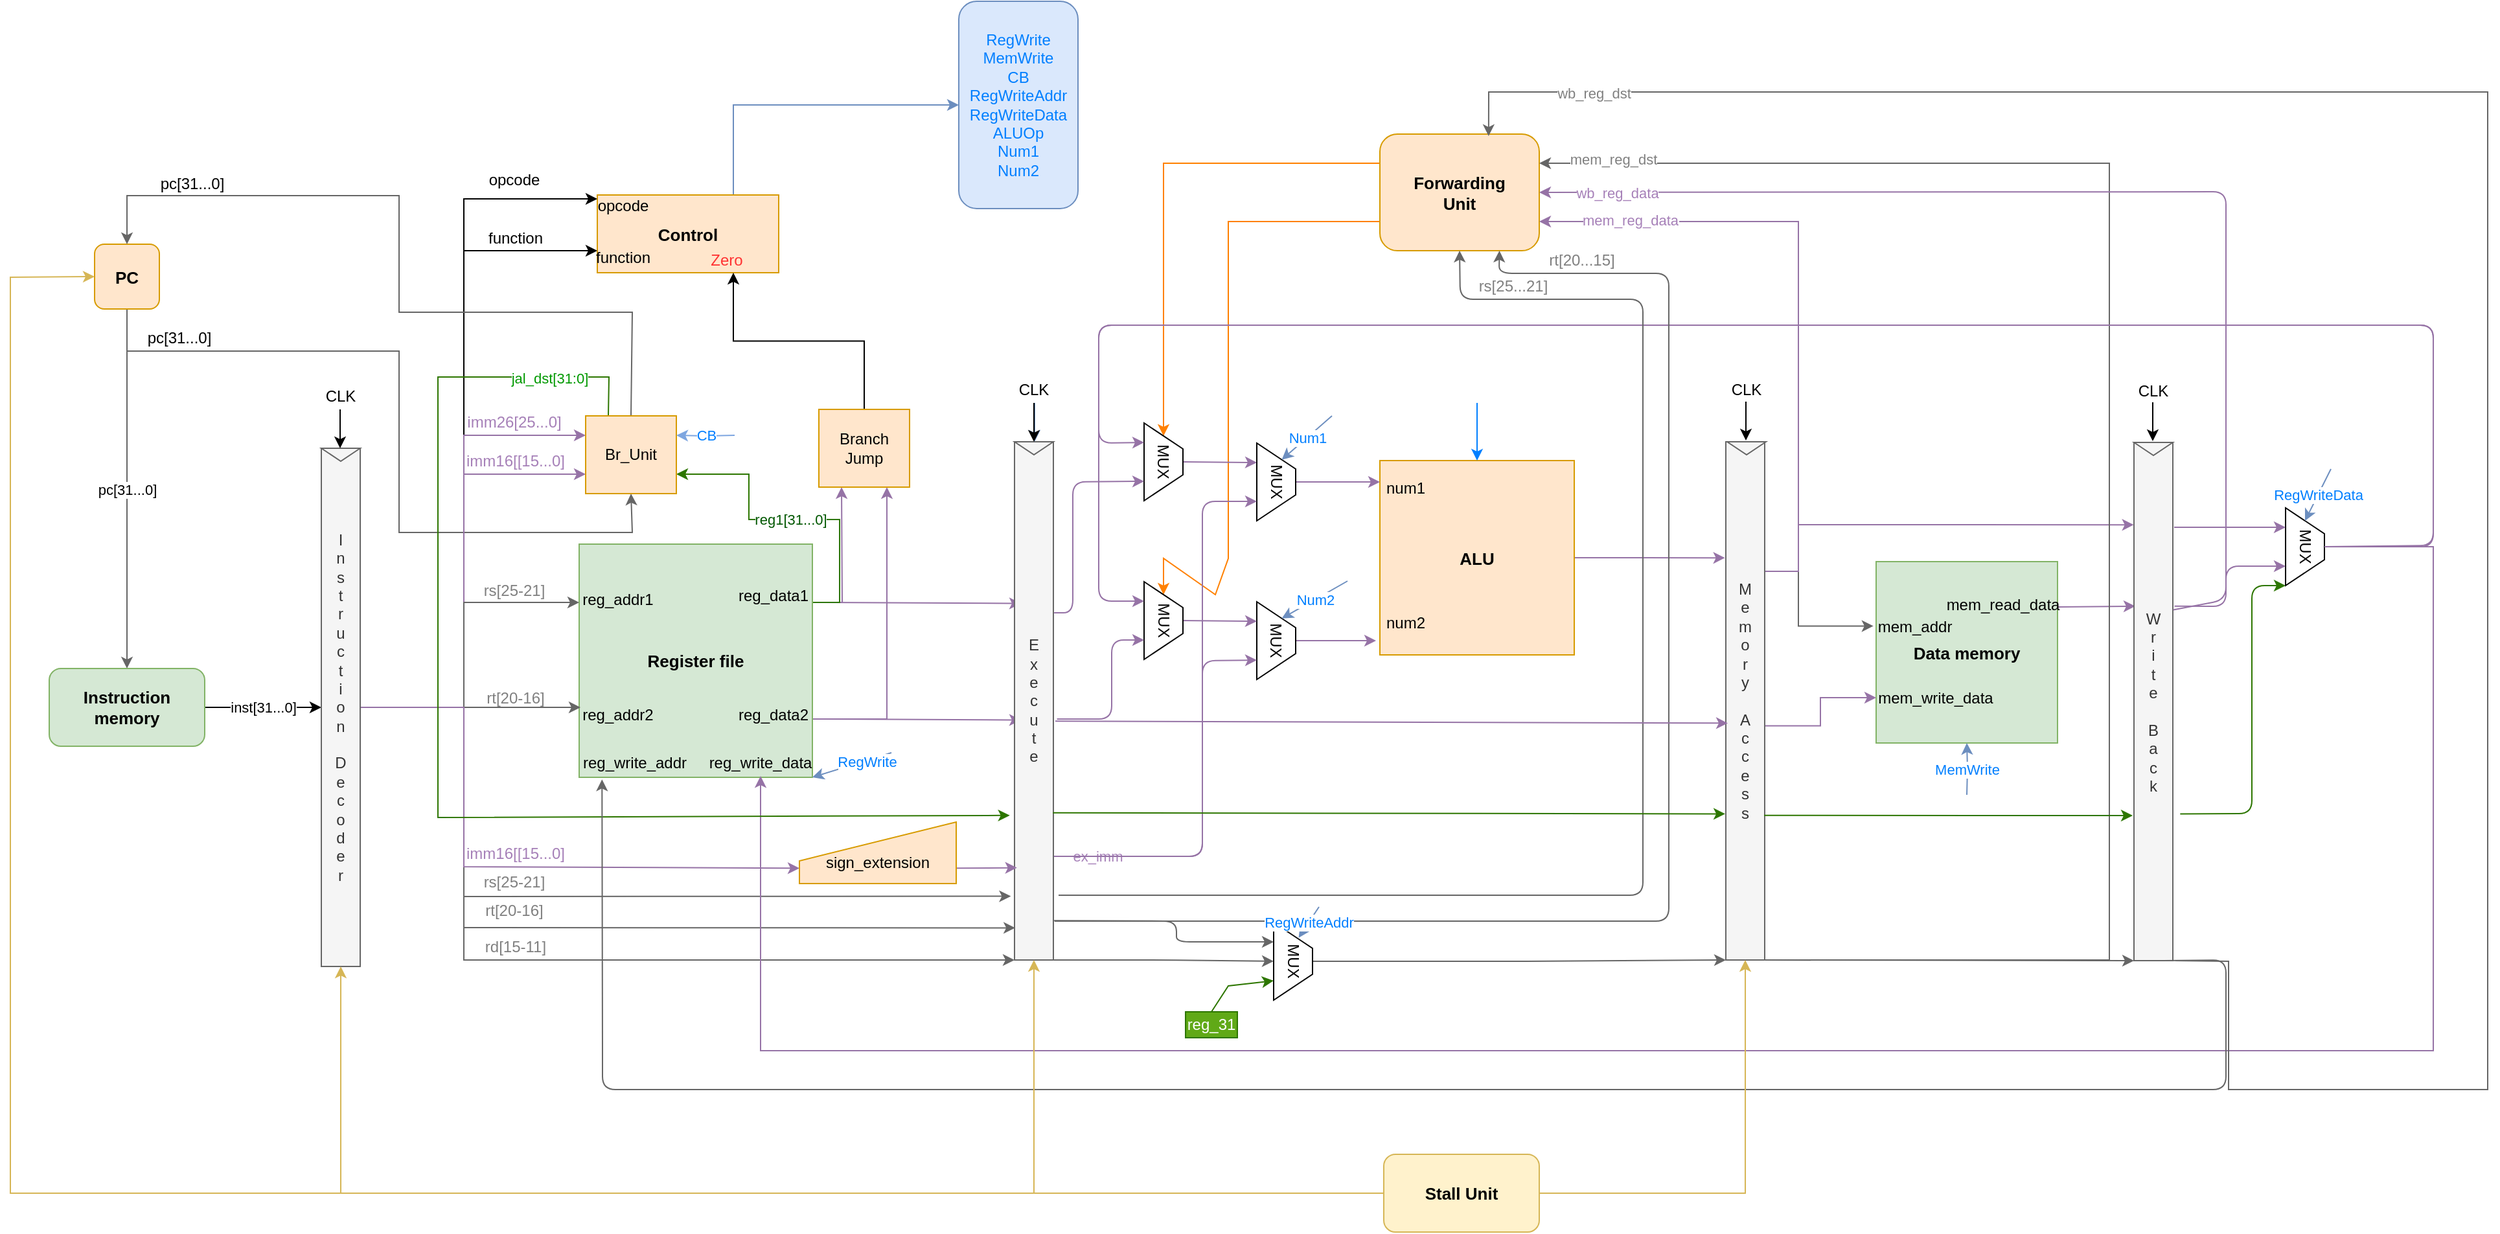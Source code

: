 <mxfile version="13.7.1" type="github">
  <diagram id="VlWhj4o1egnzfauIGW_b" name="Page-1">
    <mxGraphModel dx="3252" dy="2152" grid="1" gridSize="10" guides="1" tooltips="1" connect="1" arrows="1" fold="1" page="1" pageScale="1" pageWidth="827" pageHeight="1169" math="0" shadow="0">
      <root>
        <mxCell id="0" />
        <mxCell id="1" parent="0" />
        <mxCell id="PT7qIWkluFGOAPOJjwUe-12" value="pc[31...0]" style="edgeStyle=orthogonalEdgeStyle;rounded=0;orthogonalLoop=1;jettySize=auto;html=1;entryX=0.5;entryY=0;entryDx=0;entryDy=0;fillColor=#f5f5f5;strokeColor=#666666;" parent="1" source="PT7qIWkluFGOAPOJjwUe-1" target="PT7qIWkluFGOAPOJjwUe-3" edge="1">
          <mxGeometry relative="1" as="geometry" />
        </mxCell>
        <mxCell id="oCvcuVsPTy9-PeTr9Gm9-26" style="edgeStyle=none;rounded=0;orthogonalLoop=1;jettySize=auto;html=1;exitX=0.5;exitY=1;exitDx=0;exitDy=0;entryX=0.5;entryY=1;entryDx=0;entryDy=0;strokeColor=#666666;fontColor=#007FFF;fillColor=#f5f5f5;" edge="1" parent="1" source="PT7qIWkluFGOAPOJjwUe-1" target="PT7qIWkluFGOAPOJjwUe-116">
          <mxGeometry relative="1" as="geometry">
            <Array as="points">
              <mxPoint x="10" y="110" />
              <mxPoint x="220" y="110" />
              <mxPoint x="220" y="250" />
              <mxPoint x="400" y="250" />
            </Array>
          </mxGeometry>
        </mxCell>
        <mxCell id="PT7qIWkluFGOAPOJjwUe-1" value="&lt;b&gt;&lt;font style=&quot;font-size: 13px&quot;&gt;PC&lt;/font&gt;&lt;/b&gt;" style="rounded=1;whiteSpace=wrap;html=1;fillColor=#ffe6cc;strokeColor=#d79b00;" parent="1" vertex="1">
          <mxGeometry x="-15" y="27.5" width="50" height="50" as="geometry" />
        </mxCell>
        <mxCell id="PT7qIWkluFGOAPOJjwUe-239" value="inst[31...0]" style="edgeStyle=none;rounded=0;orthogonalLoop=1;jettySize=auto;html=1;exitX=1;exitY=0.5;exitDx=0;exitDy=0;entryX=0;entryY=0.5;entryDx=0;entryDy=0;fontColor=#000000;" parent="1" source="PT7qIWkluFGOAPOJjwUe-3" target="PT7qIWkluFGOAPOJjwUe-27" edge="1">
          <mxGeometry relative="1" as="geometry" />
        </mxCell>
        <mxCell id="PT7qIWkluFGOAPOJjwUe-3" value="&lt;b style=&quot;font-size: 13px&quot;&gt;Instruction&lt;br&gt;memory&lt;/b&gt;" style="rounded=1;whiteSpace=wrap;html=1;fillColor=#d5e8d4;strokeColor=#82b366;" parent="1" vertex="1">
          <mxGeometry x="-50" y="355" width="120" height="60" as="geometry" />
        </mxCell>
        <mxCell id="PT7qIWkluFGOAPOJjwUe-119" style="edgeStyle=orthogonalEdgeStyle;rounded=0;orthogonalLoop=1;jettySize=auto;html=1;exitX=1;exitY=0.75;exitDx=0;exitDy=0;entryX=0.75;entryY=1;entryDx=0;entryDy=0;fontColor=#007FFF;fillColor=#e1d5e7;strokeColor=#9673a6;" parent="1" source="PT7qIWkluFGOAPOJjwUe-4" target="PT7qIWkluFGOAPOJjwUe-117" edge="1">
          <mxGeometry relative="1" as="geometry" />
        </mxCell>
        <mxCell id="PT7qIWkluFGOAPOJjwUe-215" style="edgeStyle=none;rounded=0;orthogonalLoop=1;jettySize=auto;html=1;exitX=1;exitY=0.75;exitDx=0;exitDy=0;entryX=0.167;entryY=0.537;entryDx=0;entryDy=0;entryPerimeter=0;strokeColor=#9673a6;fontColor=#000000;fillColor=#e1d5e7;" parent="1" source="PT7qIWkluFGOAPOJjwUe-4" target="PT7qIWkluFGOAPOJjwUe-28" edge="1">
          <mxGeometry relative="1" as="geometry" />
        </mxCell>
        <mxCell id="PT7qIWkluFGOAPOJjwUe-216" style="edgeStyle=none;rounded=0;orthogonalLoop=1;jettySize=auto;html=1;exitX=1;exitY=0.25;exitDx=0;exitDy=0;entryX=0.167;entryY=0.312;entryDx=0;entryDy=0;entryPerimeter=0;strokeColor=#9673a6;fontColor=#000000;fillColor=#e1d5e7;" parent="1" source="PT7qIWkluFGOAPOJjwUe-4" target="PT7qIWkluFGOAPOJjwUe-28" edge="1">
          <mxGeometry relative="1" as="geometry" />
        </mxCell>
        <mxCell id="PT7qIWkluFGOAPOJjwUe-218" style="edgeStyle=none;rounded=0;orthogonalLoop=1;jettySize=auto;html=1;exitX=1;exitY=0.25;exitDx=0;exitDy=0;entryX=0.25;entryY=1;entryDx=0;entryDy=0;strokeColor=#9673a6;fontColor=#000000;fillColor=#e1d5e7;" parent="1" source="PT7qIWkluFGOAPOJjwUe-4" target="PT7qIWkluFGOAPOJjwUe-117" edge="1">
          <mxGeometry relative="1" as="geometry">
            <Array as="points">
              <mxPoint x="562" y="304" />
            </Array>
          </mxGeometry>
        </mxCell>
        <mxCell id="PT7qIWkluFGOAPOJjwUe-219" value="reg1[31...0]" style="edgeStyle=none;rounded=0;orthogonalLoop=1;jettySize=auto;html=1;exitX=1;exitY=0.25;exitDx=0;exitDy=0;entryX=1;entryY=0.75;entryDx=0;entryDy=0;fillColor=#60a917;strokeColor=#2D7600;fontColor=#005700;" parent="1" source="PT7qIWkluFGOAPOJjwUe-4" target="PT7qIWkluFGOAPOJjwUe-116" edge="1">
          <mxGeometry relative="1" as="geometry">
            <Array as="points">
              <mxPoint x="560" y="304" />
              <mxPoint x="560" y="240" />
              <mxPoint x="490" y="240" />
              <mxPoint x="490" y="205" />
            </Array>
          </mxGeometry>
        </mxCell>
        <mxCell id="PT7qIWkluFGOAPOJjwUe-4" value="&lt;b&gt;&lt;font style=&quot;font-size: 13px&quot;&gt;Register file&lt;/font&gt;&lt;/b&gt;" style="whiteSpace=wrap;html=1;aspect=fixed;fillColor=#d5e8d4;strokeColor=#82b366;" parent="1" vertex="1">
          <mxGeometry x="359" y="259" width="180" height="180" as="geometry" />
        </mxCell>
        <mxCell id="PT7qIWkluFGOAPOJjwUe-5" value="reg_addr1" style="text;html=1;strokeColor=none;fillColor=none;align=center;verticalAlign=middle;whiteSpace=wrap;rounded=0;" parent="1" vertex="1">
          <mxGeometry x="369" y="292" width="40" height="20" as="geometry" />
        </mxCell>
        <mxCell id="PT7qIWkluFGOAPOJjwUe-6" value="reg_addr2" style="text;html=1;strokeColor=none;fillColor=none;align=center;verticalAlign=middle;whiteSpace=wrap;rounded=0;" parent="1" vertex="1">
          <mxGeometry x="369" y="381" width="40" height="20" as="geometry" />
        </mxCell>
        <mxCell id="PT7qIWkluFGOAPOJjwUe-7" value="reg_data1" style="text;html=1;strokeColor=none;fillColor=none;align=center;verticalAlign=middle;whiteSpace=wrap;rounded=0;" parent="1" vertex="1">
          <mxGeometry x="489" y="289" width="40" height="20" as="geometry" />
        </mxCell>
        <mxCell id="PT7qIWkluFGOAPOJjwUe-8" value="reg_data2" style="text;html=1;strokeColor=none;fillColor=none;align=center;verticalAlign=middle;whiteSpace=wrap;rounded=0;" parent="1" vertex="1">
          <mxGeometry x="489" y="381" width="40" height="20" as="geometry" />
        </mxCell>
        <mxCell id="PT7qIWkluFGOAPOJjwUe-9" value="reg_write_addr" style="text;html=1;strokeColor=none;fillColor=none;align=center;verticalAlign=middle;whiteSpace=wrap;rounded=0;" parent="1" vertex="1">
          <mxGeometry x="382" y="418" width="40" height="20" as="geometry" />
        </mxCell>
        <mxCell id="PT7qIWkluFGOAPOJjwUe-11" value="reg_write_data" style="text;html=1;strokeColor=none;fillColor=none;align=center;verticalAlign=middle;whiteSpace=wrap;rounded=0;" parent="1" vertex="1">
          <mxGeometry x="479" y="418" width="40" height="20" as="geometry" />
        </mxCell>
        <mxCell id="PT7qIWkluFGOAPOJjwUe-246" style="edgeStyle=none;rounded=0;orthogonalLoop=1;jettySize=auto;html=1;exitX=0.75;exitY=0;exitDx=0;exitDy=0;entryX=0;entryY=0.5;entryDx=0;entryDy=0;strokeColor=#6c8ebf;fontColor=#005700;fillColor=#dae8fc;" parent="1" source="PT7qIWkluFGOAPOJjwUe-13" target="PT7qIWkluFGOAPOJjwUe-25" edge="1">
          <mxGeometry relative="1" as="geometry">
            <Array as="points">
              <mxPoint x="478" y="-80" />
            </Array>
          </mxGeometry>
        </mxCell>
        <mxCell id="PT7qIWkluFGOAPOJjwUe-13" value="&lt;b&gt;&lt;font style=&quot;font-size: 13px&quot;&gt;Control&lt;/font&gt;&lt;/b&gt;" style="rounded=0;whiteSpace=wrap;html=1;fillColor=#ffe6cc;strokeColor=#d79b00;" parent="1" vertex="1">
          <mxGeometry x="373" y="-10.5" width="140" height="60" as="geometry" />
        </mxCell>
        <mxCell id="PT7qIWkluFGOAPOJjwUe-14" value="opcode" style="text;html=1;strokeColor=none;fillColor=none;align=center;verticalAlign=middle;whiteSpace=wrap;rounded=0;" parent="1" vertex="1">
          <mxGeometry x="373" y="-12.5" width="40" height="20" as="geometry" />
        </mxCell>
        <mxCell id="PT7qIWkluFGOAPOJjwUe-15" value="function" style="text;html=1;strokeColor=none;fillColor=none;align=center;verticalAlign=middle;whiteSpace=wrap;rounded=0;" parent="1" vertex="1">
          <mxGeometry x="373" y="27.5" width="40" height="20" as="geometry" />
        </mxCell>
        <mxCell id="oCvcuVsPTy9-PeTr9Gm9-4" style="edgeStyle=none;rounded=0;orthogonalLoop=1;jettySize=auto;html=1;exitX=0;exitY=0.25;exitDx=0;exitDy=0;entryX=0;entryY=0.5;entryDx=0;entryDy=0;fontColor=#007FFF;strokeColor=#FF8000;" edge="1" parent="1" source="PT7qIWkluFGOAPOJjwUe-18" target="PT7qIWkluFGOAPOJjwUe-31">
          <mxGeometry relative="1" as="geometry">
            <Array as="points">
              <mxPoint x="810" y="-35" />
            </Array>
          </mxGeometry>
        </mxCell>
        <mxCell id="oCvcuVsPTy9-PeTr9Gm9-5" style="edgeStyle=none;rounded=0;orthogonalLoop=1;jettySize=auto;html=1;exitX=0;exitY=0.75;exitDx=0;exitDy=0;entryX=0;entryY=0.5;entryDx=0;entryDy=0;strokeColor=#FF8000;fontColor=#007FFF;" edge="1" parent="1" source="PT7qIWkluFGOAPOJjwUe-18" target="PT7qIWkluFGOAPOJjwUe-65">
          <mxGeometry relative="1" as="geometry">
            <Array as="points">
              <mxPoint x="860" y="10" />
              <mxPoint x="860" y="170" />
              <mxPoint x="860" y="270" />
              <mxPoint x="850" y="298" />
              <mxPoint x="810" y="270" />
            </Array>
          </mxGeometry>
        </mxCell>
        <mxCell id="PT7qIWkluFGOAPOJjwUe-18" value="&lt;font style=&quot;font-size: 13px&quot;&gt;&lt;b&gt;Forwarding&lt;br&gt;Unit&lt;/b&gt;&lt;/font&gt;" style="rounded=1;whiteSpace=wrap;html=1;fillColor=#ffe6cc;strokeColor=#d79b00;" parent="1" vertex="1">
          <mxGeometry x="977" y="-57.5" width="123" height="90" as="geometry" />
        </mxCell>
        <mxCell id="PT7qIWkluFGOAPOJjwUe-222" style="edgeStyle=none;rounded=0;orthogonalLoop=1;jettySize=auto;html=1;exitX=1;exitY=0.5;exitDx=0;exitDy=0;entryX=-0.022;entryY=0.224;entryDx=0;entryDy=0;entryPerimeter=0;strokeColor=#9673a6;fontColor=#000000;fillColor=#e1d5e7;" parent="1" source="PT7qIWkluFGOAPOJjwUe-19" target="PT7qIWkluFGOAPOJjwUe-29" edge="1">
          <mxGeometry relative="1" as="geometry" />
        </mxCell>
        <mxCell id="PT7qIWkluFGOAPOJjwUe-19" value="&lt;b&gt;&lt;font style=&quot;font-size: 13px&quot;&gt;ALU&lt;/font&gt;&lt;/b&gt;" style="whiteSpace=wrap;html=1;aspect=fixed;fillColor=#ffe6cc;strokeColor=#d79b00;" parent="1" vertex="1">
          <mxGeometry x="977" y="194.5" width="150" height="150" as="geometry" />
        </mxCell>
        <mxCell id="PT7qIWkluFGOAPOJjwUe-266" style="edgeStyle=none;rounded=0;orthogonalLoop=1;jettySize=auto;html=1;exitX=1;exitY=0.25;exitDx=0;exitDy=0;entryX=0.033;entryY=0.316;entryDx=0;entryDy=0;entryPerimeter=0;strokeColor=#9673a6;fontColor=#005700;fillColor=#e1d5e7;" parent="1" source="PT7qIWkluFGOAPOJjwUe-20" target="PT7qIWkluFGOAPOJjwUe-70" edge="1">
          <mxGeometry relative="1" as="geometry" />
        </mxCell>
        <mxCell id="PT7qIWkluFGOAPOJjwUe-20" value="&lt;b&gt;&lt;font style=&quot;font-size: 13px&quot;&gt;Data memory&lt;/font&gt;&lt;/b&gt;" style="whiteSpace=wrap;html=1;aspect=fixed;fillColor=#d5e8d4;strokeColor=#82b366;" parent="1" vertex="1">
          <mxGeometry x="1360" y="272.5" width="140" height="140" as="geometry" />
        </mxCell>
        <mxCell id="PT7qIWkluFGOAPOJjwUe-21" value="mem_addr" style="text;html=1;strokeColor=none;fillColor=none;align=center;verticalAlign=middle;whiteSpace=wrap;rounded=0;" parent="1" vertex="1">
          <mxGeometry x="1370" y="312.5" width="40" height="20" as="geometry" />
        </mxCell>
        <mxCell id="PT7qIWkluFGOAPOJjwUe-22" value="mem_write_data" style="text;html=1;strokeColor=none;fillColor=none;align=center;verticalAlign=middle;whiteSpace=wrap;rounded=0;" parent="1" vertex="1">
          <mxGeometry x="1386" y="367.5" width="40" height="20" as="geometry" />
        </mxCell>
        <mxCell id="PT7qIWkluFGOAPOJjwUe-23" value="mem_read_data" style="text;html=1;strokeColor=none;fillColor=none;align=center;verticalAlign=middle;whiteSpace=wrap;rounded=0;" parent="1" vertex="1">
          <mxGeometry x="1438" y="295.5" width="40" height="20" as="geometry" />
        </mxCell>
        <mxCell id="PT7qIWkluFGOAPOJjwUe-25" value="&lt;font color=&quot;#007fff&quot;&gt;RegWrite&lt;br&gt;MemWrite&lt;br&gt;CB&lt;br&gt;RegWriteAddr&lt;br&gt;RegWriteData&lt;br&gt;ALUOp&lt;br&gt;Num1&lt;br&gt;Num2&lt;br&gt;&lt;/font&gt;" style="rounded=1;whiteSpace=wrap;html=1;fillColor=#dae8fc;strokeColor=#6c8ebf;" parent="1" vertex="1">
          <mxGeometry x="652" y="-160" width="92" height="160" as="geometry" />
        </mxCell>
        <mxCell id="PT7qIWkluFGOAPOJjwUe-114" style="edgeStyle=orthogonalEdgeStyle;rounded=0;orthogonalLoop=1;jettySize=auto;html=1;exitX=1;exitY=0.5;exitDx=0;exitDy=0;entryX=0;entryY=0.25;entryDx=0;entryDy=0;fontColor=#007FFF;" parent="1" source="PT7qIWkluFGOAPOJjwUe-27" target="PT7qIWkluFGOAPOJjwUe-14" edge="1">
          <mxGeometry relative="1" as="geometry">
            <Array as="points">
              <mxPoint x="270" y="385" />
              <mxPoint x="270" y="-7" />
            </Array>
          </mxGeometry>
        </mxCell>
        <mxCell id="PT7qIWkluFGOAPOJjwUe-115" style="edgeStyle=orthogonalEdgeStyle;rounded=0;orthogonalLoop=1;jettySize=auto;html=1;exitX=1;exitY=0.5;exitDx=0;exitDy=0;entryX=0;entryY=0.25;entryDx=0;entryDy=0;fontColor=#007FFF;" parent="1" source="PT7qIWkluFGOAPOJjwUe-27" target="PT7qIWkluFGOAPOJjwUe-15" edge="1">
          <mxGeometry relative="1" as="geometry">
            <Array as="points">
              <mxPoint x="270" y="385" />
              <mxPoint x="270" y="33" />
            </Array>
          </mxGeometry>
        </mxCell>
        <mxCell id="PT7qIWkluFGOAPOJjwUe-123" style="edgeStyle=orthogonalEdgeStyle;rounded=0;orthogonalLoop=1;jettySize=auto;html=1;exitX=1;exitY=0.5;exitDx=0;exitDy=0;entryX=0;entryY=0.25;entryDx=0;entryDy=0;fontColor=#007FFF;fillColor=#e1d5e7;strokeColor=#9673a6;" parent="1" source="PT7qIWkluFGOAPOJjwUe-27" target="PT7qIWkluFGOAPOJjwUe-116" edge="1">
          <mxGeometry relative="1" as="geometry">
            <Array as="points">
              <mxPoint x="270" y="385" />
              <mxPoint x="270" y="175" />
            </Array>
          </mxGeometry>
        </mxCell>
        <mxCell id="PT7qIWkluFGOAPOJjwUe-124" style="edgeStyle=orthogonalEdgeStyle;rounded=0;orthogonalLoop=1;jettySize=auto;html=1;exitX=1;exitY=0.5;exitDx=0;exitDy=0;entryX=0;entryY=0.75;entryDx=0;entryDy=0;fontColor=#007FFF;fillColor=#e1d5e7;strokeColor=#9673a6;" parent="1" source="PT7qIWkluFGOAPOJjwUe-27" target="PT7qIWkluFGOAPOJjwUe-116" edge="1">
          <mxGeometry relative="1" as="geometry">
            <Array as="points">
              <mxPoint x="270" y="385" />
              <mxPoint x="270" y="205" />
            </Array>
          </mxGeometry>
        </mxCell>
        <mxCell id="PT7qIWkluFGOAPOJjwUe-186" style="edgeStyle=orthogonalEdgeStyle;rounded=0;orthogonalLoop=1;jettySize=auto;html=1;exitX=1;exitY=0.5;exitDx=0;exitDy=0;entryX=0;entryY=1;entryDx=0;entryDy=0;strokeColor=#666666;fontColor=#005700;fillColor=#f5f5f5;" parent="1" source="PT7qIWkluFGOAPOJjwUe-27" target="PT7qIWkluFGOAPOJjwUe-28" edge="1">
          <mxGeometry relative="1" as="geometry">
            <Array as="points">
              <mxPoint x="270" y="385" />
              <mxPoint x="270" y="580" />
            </Array>
          </mxGeometry>
        </mxCell>
        <mxCell id="PT7qIWkluFGOAPOJjwUe-208" style="edgeStyle=none;rounded=0;orthogonalLoop=1;jettySize=auto;html=1;exitX=1;exitY=0.5;exitDx=0;exitDy=0;entryX=-0.093;entryY=0.877;entryDx=0;entryDy=0;strokeColor=#666666;fontColor=#000000;fillColor=#f5f5f5;entryPerimeter=0;" parent="1" source="PT7qIWkluFGOAPOJjwUe-27" target="PT7qIWkluFGOAPOJjwUe-28" edge="1">
          <mxGeometry relative="1" as="geometry">
            <Array as="points">
              <mxPoint x="270" y="385" />
              <mxPoint x="270" y="531" />
            </Array>
          </mxGeometry>
        </mxCell>
        <mxCell id="PT7qIWkluFGOAPOJjwUe-224" style="edgeStyle=none;rounded=0;orthogonalLoop=1;jettySize=auto;html=1;exitX=1;exitY=0.5;exitDx=0;exitDy=0;entryX=0.019;entryY=0.938;entryDx=0;entryDy=0;entryPerimeter=0;strokeColor=#666666;fontColor=#000000;fillColor=#f5f5f5;" parent="1" source="PT7qIWkluFGOAPOJjwUe-27" target="PT7qIWkluFGOAPOJjwUe-28" edge="1">
          <mxGeometry relative="1" as="geometry">
            <Array as="points">
              <mxPoint x="270" y="385" />
              <mxPoint x="270" y="555" />
            </Array>
          </mxGeometry>
        </mxCell>
        <mxCell id="PT7qIWkluFGOAPOJjwUe-247" style="edgeStyle=none;rounded=0;orthogonalLoop=1;jettySize=auto;html=1;exitX=1;exitY=0.5;exitDx=0;exitDy=0;entryX=0;entryY=0.25;entryDx=0;entryDy=0;strokeColor=#666666;fontColor=#005700;fillColor=#f5f5f5;" parent="1" source="PT7qIWkluFGOAPOJjwUe-27" target="PT7qIWkluFGOAPOJjwUe-4" edge="1">
          <mxGeometry relative="1" as="geometry">
            <Array as="points">
              <mxPoint x="270" y="385" />
              <mxPoint x="270" y="304" />
            </Array>
          </mxGeometry>
        </mxCell>
        <mxCell id="PT7qIWkluFGOAPOJjwUe-248" style="edgeStyle=none;rounded=0;orthogonalLoop=1;jettySize=auto;html=1;exitX=1;exitY=0.5;exitDx=0;exitDy=0;strokeColor=#666666;fontColor=#005700;fillColor=#f5f5f5;" parent="1" source="PT7qIWkluFGOAPOJjwUe-27" edge="1">
          <mxGeometry relative="1" as="geometry">
            <mxPoint x="360" y="385" as="targetPoint" />
            <Array as="points">
              <mxPoint x="280" y="385" />
            </Array>
          </mxGeometry>
        </mxCell>
        <mxCell id="oCvcuVsPTy9-PeTr9Gm9-14" style="edgeStyle=none;rounded=0;orthogonalLoop=1;jettySize=auto;html=1;exitX=1;exitY=0.5;exitDx=0;exitDy=0;entryX=0;entryY=0.75;entryDx=0;entryDy=0;strokeColor=#9673a6;fontColor=#007FFF;fillColor=#e1d5e7;" edge="1" parent="1" source="PT7qIWkluFGOAPOJjwUe-27" target="PT7qIWkluFGOAPOJjwUe-30">
          <mxGeometry relative="1" as="geometry">
            <Array as="points">
              <mxPoint x="270" y="385" />
              <mxPoint x="270" y="508" />
            </Array>
          </mxGeometry>
        </mxCell>
        <mxCell id="PT7qIWkluFGOAPOJjwUe-27" value="I&lt;br&gt;n&lt;br&gt;s&lt;br&gt;t&lt;br&gt;r&lt;br&gt;u&lt;br&gt;c&lt;br&gt;t&lt;br&gt;i&lt;br&gt;o&lt;br&gt;n&lt;br&gt;&lt;br&gt;D&lt;br&gt;e&lt;br&gt;c&lt;br&gt;o&lt;br&gt;d&lt;br&gt;e&lt;br&gt;r" style="rounded=0;whiteSpace=wrap;html=1;fillColor=#f5f5f5;strokeColor=#666666;fontColor=#333333;" parent="1" vertex="1">
          <mxGeometry x="160" y="185" width="30" height="400" as="geometry" />
        </mxCell>
        <mxCell id="PT7qIWkluFGOAPOJjwUe-28" value="E&lt;br&gt;x&lt;br&gt;e&lt;br&gt;c&lt;br&gt;u&lt;br&gt;t&lt;br&gt;e" style="rounded=0;whiteSpace=wrap;html=1;fillColor=#f5f5f5;strokeColor=#666666;fontColor=#333333;" parent="1" vertex="1">
          <mxGeometry x="695" y="180" width="30" height="400" as="geometry" />
        </mxCell>
        <mxCell id="PT7qIWkluFGOAPOJjwUe-99" style="edgeStyle=orthogonalEdgeStyle;rounded=0;orthogonalLoop=1;jettySize=auto;html=1;exitX=1;exitY=0.25;exitDx=0;exitDy=0;entryX=-0.015;entryY=0.355;entryDx=0;entryDy=0;entryPerimeter=0;fontColor=#007FFF;fillColor=#f5f5f5;strokeColor=#666666;" parent="1" source="PT7qIWkluFGOAPOJjwUe-29" target="PT7qIWkluFGOAPOJjwUe-20" edge="1">
          <mxGeometry relative="1" as="geometry">
            <Array as="points">
              <mxPoint x="1300" y="280" />
              <mxPoint x="1300" y="322" />
            </Array>
          </mxGeometry>
        </mxCell>
        <mxCell id="PT7qIWkluFGOAPOJjwUe-100" style="edgeStyle=orthogonalEdgeStyle;rounded=0;orthogonalLoop=1;jettySize=auto;html=1;exitX=1.003;exitY=0.548;exitDx=0;exitDy=0;entryX=0;entryY=0.75;entryDx=0;entryDy=0;fontColor=#007FFF;fillColor=#e1d5e7;strokeColor=#9673a6;exitPerimeter=0;" parent="1" source="PT7qIWkluFGOAPOJjwUe-29" target="PT7qIWkluFGOAPOJjwUe-20" edge="1">
          <mxGeometry relative="1" as="geometry" />
        </mxCell>
        <mxCell id="PT7qIWkluFGOAPOJjwUe-255" style="edgeStyle=none;rounded=0;orthogonalLoop=1;jettySize=auto;html=1;exitX=1;exitY=0.25;exitDx=0;exitDy=0;entryX=1;entryY=0.75;entryDx=0;entryDy=0;strokeColor=#9673a6;fontColor=#005700;fillColor=#e1d5e7;" parent="1" source="PT7qIWkluFGOAPOJjwUe-29" target="PT7qIWkluFGOAPOJjwUe-18" edge="1">
          <mxGeometry relative="1" as="geometry">
            <Array as="points">
              <mxPoint x="1300" y="280" />
              <mxPoint x="1300" y="10" />
            </Array>
          </mxGeometry>
        </mxCell>
        <mxCell id="PT7qIWkluFGOAPOJjwUe-271" value="&lt;font color=&quot;#a680b8&quot;&gt;mem_reg_data&lt;/font&gt;" style="edgeLabel;html=1;align=center;verticalAlign=middle;resizable=0;points=[];fontColor=#005700;" parent="PT7qIWkluFGOAPOJjwUe-255" vertex="1" connectable="0">
          <mxGeometry x="0.72" y="-1" relative="1" as="geometry">
            <mxPoint as="offset" />
          </mxGeometry>
        </mxCell>
        <mxCell id="PT7qIWkluFGOAPOJjwUe-268" style="edgeStyle=none;rounded=0;orthogonalLoop=1;jettySize=auto;html=1;exitX=1;exitY=0.25;exitDx=0;exitDy=0;entryX=-0.005;entryY=0.159;entryDx=0;entryDy=0;entryPerimeter=0;strokeColor=#9673a6;fontColor=#005700;fillColor=#e1d5e7;" parent="1" source="PT7qIWkluFGOAPOJjwUe-29" target="PT7qIWkluFGOAPOJjwUe-70" edge="1">
          <mxGeometry relative="1" as="geometry">
            <Array as="points">
              <mxPoint x="1300" y="280" />
              <mxPoint x="1300" y="244" />
            </Array>
          </mxGeometry>
        </mxCell>
        <mxCell id="PT7qIWkluFGOAPOJjwUe-274" style="edgeStyle=none;rounded=0;orthogonalLoop=1;jettySize=auto;html=1;exitX=1;exitY=1;exitDx=0;exitDy=0;strokeColor=#666666;fontColor=#005700;entryX=1;entryY=0.25;entryDx=0;entryDy=0;fillColor=#f5f5f5;" parent="1" source="PT7qIWkluFGOAPOJjwUe-29" target="PT7qIWkluFGOAPOJjwUe-18" edge="1">
          <mxGeometry relative="1" as="geometry">
            <mxPoint x="1530" y="-60" as="targetPoint" />
            <Array as="points">
              <mxPoint x="1540" y="580" />
              <mxPoint x="1540" y="-35" />
            </Array>
          </mxGeometry>
        </mxCell>
        <mxCell id="PT7qIWkluFGOAPOJjwUe-277" value="&lt;font color=&quot;#808080&quot;&gt;mem_reg_dst&lt;/font&gt;" style="edgeLabel;html=1;align=center;verticalAlign=middle;resizable=0;points=[];fontColor=#005700;" parent="PT7qIWkluFGOAPOJjwUe-274" vertex="1" connectable="0">
          <mxGeometry x="0.914" y="-3" relative="1" as="geometry">
            <mxPoint as="offset" />
          </mxGeometry>
        </mxCell>
        <mxCell id="PT7qIWkluFGOAPOJjwUe-29" value="M&lt;br&gt;e&lt;br&gt;m&lt;br&gt;o&lt;br&gt;r&lt;br&gt;y&lt;br&gt;&lt;br&gt;A&lt;br&gt;c&lt;br&gt;c&lt;br&gt;e&lt;br&gt;s&lt;br&gt;s" style="rounded=0;whiteSpace=wrap;html=1;fillColor=#f5f5f5;strokeColor=#666666;fontColor=#333333;" parent="1" vertex="1">
          <mxGeometry x="1244" y="180" width="30" height="400" as="geometry" />
        </mxCell>
        <mxCell id="oCvcuVsPTy9-PeTr9Gm9-16" style="edgeStyle=none;rounded=0;orthogonalLoop=1;jettySize=auto;html=1;exitX=1;exitY=0.75;exitDx=0;exitDy=0;entryX=0.062;entryY=0.822;entryDx=0;entryDy=0;entryPerimeter=0;strokeColor=#9673a6;fontColor=#007FFF;fillColor=#e1d5e7;" edge="1" parent="1" source="PT7qIWkluFGOAPOJjwUe-30" target="PT7qIWkluFGOAPOJjwUe-28">
          <mxGeometry relative="1" as="geometry" />
        </mxCell>
        <mxCell id="PT7qIWkluFGOAPOJjwUe-30" value="&lt;br&gt;sign_extension" style="shape=manualInput;whiteSpace=wrap;html=1;fillColor=#ffe6cc;strokeColor=#d79b00;" parent="1" vertex="1">
          <mxGeometry x="529" y="473.5" width="121" height="47.5" as="geometry" />
        </mxCell>
        <mxCell id="oCvcuVsPTy9-PeTr9Gm9-9" style="edgeStyle=none;rounded=0;orthogonalLoop=1;jettySize=auto;html=1;exitX=0.5;exitY=0;exitDx=0;exitDy=0;entryX=0.25;entryY=1;entryDx=0;entryDy=0;strokeColor=#9673a6;fontColor=#007FFF;fillColor=#e1d5e7;" edge="1" parent="1" source="PT7qIWkluFGOAPOJjwUe-31" target="oCvcuVsPTy9-PeTr9Gm9-2">
          <mxGeometry relative="1" as="geometry" />
        </mxCell>
        <mxCell id="PT7qIWkluFGOAPOJjwUe-31" value="MUX" style="shape=trapezoid;perimeter=trapezoidPerimeter;whiteSpace=wrap;html=1;fixedSize=1;rotation=90;" parent="1" vertex="1">
          <mxGeometry x="780" y="180.5" width="60" height="30" as="geometry" />
        </mxCell>
        <mxCell id="oCvcuVsPTy9-PeTr9Gm9-17" style="edgeStyle=none;rounded=0;orthogonalLoop=1;jettySize=auto;html=1;exitX=0.5;exitY=0;exitDx=0;exitDy=0;entryX=-0.02;entryY=0.927;entryDx=0;entryDy=0;entryPerimeter=0;strokeColor=#9673a6;fontColor=#007FFF;fillColor=#e1d5e7;" edge="1" parent="1" source="PT7qIWkluFGOAPOJjwUe-32" target="PT7qIWkluFGOAPOJjwUe-19">
          <mxGeometry relative="1" as="geometry" />
        </mxCell>
        <mxCell id="PT7qIWkluFGOAPOJjwUe-32" value="MUX" style="shape=trapezoid;perimeter=trapezoidPerimeter;whiteSpace=wrap;html=1;fixedSize=1;rotation=90;" parent="1" vertex="1">
          <mxGeometry x="867" y="318.5" width="60" height="30" as="geometry" />
        </mxCell>
        <mxCell id="PT7qIWkluFGOAPOJjwUe-43" value="" style="triangle;whiteSpace=wrap;html=1;rotation=90;fillColor=#f5f5f5;strokeColor=#666666;fontColor=#333333;" parent="1" vertex="1">
          <mxGeometry x="170" y="175" width="10" height="30" as="geometry" />
        </mxCell>
        <mxCell id="PT7qIWkluFGOAPOJjwUe-44" value="" style="triangle;whiteSpace=wrap;html=1;rotation=90;fillColor=#f5f5f5;strokeColor=#666666;fontColor=#333333;" parent="1" vertex="1">
          <mxGeometry x="705" y="170" width="10" height="30" as="geometry" />
        </mxCell>
        <mxCell id="PT7qIWkluFGOAPOJjwUe-45" value="" style="triangle;whiteSpace=wrap;html=1;rotation=90;fillColor=#f5f5f5;strokeColor=#666666;fontColor=#333333;" parent="1" vertex="1">
          <mxGeometry x="1255" y="170" width="10" height="30" as="geometry" />
        </mxCell>
        <mxCell id="PT7qIWkluFGOAPOJjwUe-47" value="" style="endArrow=classic;html=1;" parent="1" edge="1">
          <mxGeometry width="50" height="50" relative="1" as="geometry">
            <mxPoint x="174.5" y="155" as="sourcePoint" />
            <mxPoint x="174.5" y="185" as="targetPoint" />
          </mxGeometry>
        </mxCell>
        <mxCell id="PT7qIWkluFGOAPOJjwUe-49" value="" style="endArrow=classic;html=1;fillColor=#dae8fc;strokeColor=#6c8ebf;" parent="1" edge="1">
          <mxGeometry width="50" height="50" relative="1" as="geometry">
            <mxPoint x="710.5" y="150" as="sourcePoint" />
            <mxPoint x="710.5" y="180" as="targetPoint" />
          </mxGeometry>
        </mxCell>
        <mxCell id="PT7qIWkluFGOAPOJjwUe-50" value="" style="endArrow=classic;html=1;" parent="1" edge="1">
          <mxGeometry width="50" height="50" relative="1" as="geometry">
            <mxPoint x="1259.5" y="149" as="sourcePoint" />
            <mxPoint x="1259.5" y="179" as="targetPoint" />
          </mxGeometry>
        </mxCell>
        <mxCell id="PT7qIWkluFGOAPOJjwUe-51" value="CLK" style="text;html=1;strokeColor=none;fillColor=none;align=center;verticalAlign=middle;whiteSpace=wrap;rounded=0;" parent="1" vertex="1">
          <mxGeometry x="155" y="135" width="40" height="20" as="geometry" />
        </mxCell>
        <mxCell id="PT7qIWkluFGOAPOJjwUe-144" value="" style="edgeStyle=orthogonalEdgeStyle;rounded=0;orthogonalLoop=1;jettySize=auto;html=1;fontColor=#A680B8;" parent="1" source="PT7qIWkluFGOAPOJjwUe-52" target="PT7qIWkluFGOAPOJjwUe-44" edge="1">
          <mxGeometry relative="1" as="geometry" />
        </mxCell>
        <mxCell id="PT7qIWkluFGOAPOJjwUe-52" value="CLK" style="text;html=1;strokeColor=none;fillColor=none;align=center;verticalAlign=middle;whiteSpace=wrap;rounded=0;" parent="1" vertex="1">
          <mxGeometry x="690" y="130" width="40" height="20" as="geometry" />
        </mxCell>
        <mxCell id="PT7qIWkluFGOAPOJjwUe-53" value="CLK" style="text;html=1;strokeColor=none;fillColor=none;align=center;verticalAlign=middle;whiteSpace=wrap;rounded=0;" parent="1" vertex="1">
          <mxGeometry x="1240" y="130" width="40" height="20" as="geometry" />
        </mxCell>
        <mxCell id="oCvcuVsPTy9-PeTr9Gm9-18" style="edgeStyle=none;rounded=0;orthogonalLoop=1;jettySize=auto;html=1;exitX=0.5;exitY=0;exitDx=0;exitDy=0;entryX=0.25;entryY=1;entryDx=0;entryDy=0;strokeColor=#9673a6;fontColor=#007FFF;fillColor=#e1d5e7;" edge="1" parent="1" source="PT7qIWkluFGOAPOJjwUe-65" target="PT7qIWkluFGOAPOJjwUe-32">
          <mxGeometry relative="1" as="geometry" />
        </mxCell>
        <mxCell id="PT7qIWkluFGOAPOJjwUe-65" value="MUX" style="shape=trapezoid;perimeter=trapezoidPerimeter;whiteSpace=wrap;html=1;fixedSize=1;rotation=90;" parent="1" vertex="1">
          <mxGeometry x="780" y="303" width="60" height="30" as="geometry" />
        </mxCell>
        <mxCell id="PT7qIWkluFGOAPOJjwUe-207" style="edgeStyle=none;rounded=0;orthogonalLoop=1;jettySize=auto;html=1;exitX=0.5;exitY=0;exitDx=0;exitDy=0;entryX=0.5;entryY=1;entryDx=0;entryDy=0;strokeColor=#9673a6;fontColor=#000000;fillColor=#e1d5e7;" parent="1" source="PT7qIWkluFGOAPOJjwUe-79" target="PT7qIWkluFGOAPOJjwUe-11" edge="1">
          <mxGeometry relative="1" as="geometry">
            <Array as="points">
              <mxPoint x="1790" y="261" />
              <mxPoint x="1790" y="650" />
              <mxPoint x="499" y="650" />
            </Array>
          </mxGeometry>
        </mxCell>
        <mxCell id="PT7qIWkluFGOAPOJjwUe-275" style="edgeStyle=none;rounded=0;orthogonalLoop=1;jettySize=auto;html=1;exitX=1;exitY=1;exitDx=0;exitDy=0;strokeColor=#666666;fontColor=#005700;entryX=0.666;entryY=0.017;entryDx=0;entryDy=0;entryPerimeter=0;fillColor=#f5f5f5;" parent="1" edge="1">
          <mxGeometry relative="1" as="geometry">
            <mxPoint x="1060.918" y="-55.97" as="targetPoint" />
            <mxPoint x="1591" y="580.5" as="sourcePoint" />
            <Array as="points">
              <mxPoint x="1632" y="581" />
              <mxPoint x="1632" y="680" />
              <mxPoint x="1832" y="680" />
              <mxPoint x="1832" y="-90" />
              <mxPoint x="1061" y="-90" />
            </Array>
          </mxGeometry>
        </mxCell>
        <mxCell id="PT7qIWkluFGOAPOJjwUe-276" value="&lt;span style=&quot;color: rgb(128 , 128 , 128)&quot;&gt;wb_reg_dst&lt;/span&gt;" style="edgeLabel;html=1;align=center;verticalAlign=middle;resizable=0;points=[];fontColor=#005700;" parent="PT7qIWkluFGOAPOJjwUe-275" vertex="1" connectable="0">
          <mxGeometry x="0.88" y="1" relative="1" as="geometry">
            <mxPoint as="offset" />
          </mxGeometry>
        </mxCell>
        <mxCell id="PT7qIWkluFGOAPOJjwUe-70" value="W&lt;br&gt;r&lt;br&gt;i&lt;br&gt;t&lt;br&gt;e&lt;br&gt;&lt;br&gt;B&lt;br&gt;a&lt;br&gt;c&lt;br&gt;k" style="rounded=0;whiteSpace=wrap;html=1;fillColor=#f5f5f5;strokeColor=#666666;fontColor=#333333;" parent="1" vertex="1">
          <mxGeometry x="1559" y="180.5" width="30" height="400" as="geometry" />
        </mxCell>
        <mxCell id="PT7qIWkluFGOAPOJjwUe-71" value="" style="triangle;whiteSpace=wrap;html=1;rotation=90;fillColor=#f5f5f5;strokeColor=#666666;fontColor=#333333;" parent="1" vertex="1">
          <mxGeometry x="1569" y="170.5" width="10" height="30" as="geometry" />
        </mxCell>
        <mxCell id="PT7qIWkluFGOAPOJjwUe-72" value="" style="endArrow=classic;html=1;" parent="1" edge="1">
          <mxGeometry width="50" height="50" relative="1" as="geometry">
            <mxPoint x="1573.5" y="149.5" as="sourcePoint" />
            <mxPoint x="1573.5" y="179.5" as="targetPoint" />
          </mxGeometry>
        </mxCell>
        <mxCell id="PT7qIWkluFGOAPOJjwUe-73" value="CLK" style="text;html=1;strokeColor=none;fillColor=none;align=center;verticalAlign=middle;whiteSpace=wrap;rounded=0;" parent="1" vertex="1">
          <mxGeometry x="1554" y="130.5" width="40" height="20" as="geometry" />
        </mxCell>
        <mxCell id="PT7qIWkluFGOAPOJjwUe-79" value="MUX" style="shape=trapezoid;perimeter=trapezoidPerimeter;whiteSpace=wrap;html=1;fixedSize=1;rotation=90;" parent="1" vertex="1">
          <mxGeometry x="1661" y="246" width="60" height="30" as="geometry" />
        </mxCell>
        <mxCell id="PT7qIWkluFGOAPOJjwUe-95" value="MemWrite" style="edgeStyle=orthogonalEdgeStyle;rounded=0;orthogonalLoop=1;jettySize=auto;html=1;fontColor=#007FFF;entryX=0.5;entryY=1;entryDx=0;entryDy=0;fillColor=#dae8fc;strokeColor=#6c8ebf;" parent="1" target="PT7qIWkluFGOAPOJjwUe-20" edge="1">
          <mxGeometry relative="1" as="geometry">
            <mxPoint x="1430" y="452.5" as="sourcePoint" />
          </mxGeometry>
        </mxCell>
        <mxCell id="oCvcuVsPTy9-PeTr9Gm9-27" style="edgeStyle=none;rounded=0;orthogonalLoop=1;jettySize=auto;html=1;exitX=0.5;exitY=0;exitDx=0;exitDy=0;entryX=0.5;entryY=0;entryDx=0;entryDy=0;strokeColor=#666666;fontColor=#007FFF;fillColor=#f5f5f5;" edge="1" parent="1" source="PT7qIWkluFGOAPOJjwUe-116" target="PT7qIWkluFGOAPOJjwUe-1">
          <mxGeometry relative="1" as="geometry">
            <Array as="points">
              <mxPoint x="400" y="80" />
              <mxPoint x="220" y="80" />
              <mxPoint x="220" y="-10" />
              <mxPoint x="120" y="-10" />
              <mxPoint x="10" y="-10" />
            </Array>
          </mxGeometry>
        </mxCell>
        <mxCell id="oCvcuVsPTy9-PeTr9Gm9-35" style="edgeStyle=none;rounded=0;orthogonalLoop=1;jettySize=auto;html=1;exitX=0.25;exitY=0;exitDx=0;exitDy=0;entryX=-0.122;entryY=0.721;entryDx=0;entryDy=0;strokeColor=#2D7600;fontColor=#007FFF;entryPerimeter=0;fillColor=#60a917;" edge="1" parent="1" source="PT7qIWkluFGOAPOJjwUe-116" target="PT7qIWkluFGOAPOJjwUe-28">
          <mxGeometry relative="1" as="geometry">
            <Array as="points">
              <mxPoint x="382" y="130" />
              <mxPoint x="250" y="130" />
              <mxPoint x="250" y="470" />
            </Array>
          </mxGeometry>
        </mxCell>
        <mxCell id="oCvcuVsPTy9-PeTr9Gm9-39" value="&lt;font&gt;jal_dst[31:0]&lt;/font&gt;" style="edgeLabel;html=1;align=center;verticalAlign=middle;resizable=0;points=[];fontColor=#009900;" vertex="1" connectable="0" parent="oCvcuVsPTy9-PeTr9Gm9-35">
          <mxGeometry x="-0.838" y="1" relative="1" as="geometry">
            <mxPoint as="offset" />
          </mxGeometry>
        </mxCell>
        <mxCell id="PT7qIWkluFGOAPOJjwUe-116" value="&lt;font color=&quot;#000000&quot;&gt;Br_Unit&lt;/font&gt;" style="rounded=0;whiteSpace=wrap;html=1;fillColor=#ffe6cc;strokeColor=#d79b00;" parent="1" vertex="1">
          <mxGeometry x="364" y="160" width="70" height="60" as="geometry" />
        </mxCell>
        <mxCell id="PT7qIWkluFGOAPOJjwUe-157" style="edgeStyle=orthogonalEdgeStyle;rounded=0;orthogonalLoop=1;jettySize=auto;html=1;exitX=0.5;exitY=0;exitDx=0;exitDy=0;entryX=0.75;entryY=1;entryDx=0;entryDy=0;fontColor=#A680B8;" parent="1" source="PT7qIWkluFGOAPOJjwUe-117" target="PT7qIWkluFGOAPOJjwUe-13" edge="1">
          <mxGeometry relative="1" as="geometry">
            <mxPoint x="573" y="95" as="sourcePoint" />
          </mxGeometry>
        </mxCell>
        <mxCell id="PT7qIWkluFGOAPOJjwUe-117" value="&lt;font color=&quot;#000000&quot;&gt;Branch&lt;br&gt;Jump&lt;br&gt;&lt;/font&gt;" style="rounded=0;whiteSpace=wrap;html=1;fillColor=#ffe6cc;strokeColor=#d79b00;" parent="1" vertex="1">
          <mxGeometry x="544" y="155" width="70" height="60" as="geometry" />
        </mxCell>
        <mxCell id="PT7qIWkluFGOAPOJjwUe-129" value="CB" style="edgeStyle=orthogonalEdgeStyle;rounded=0;orthogonalLoop=1;jettySize=auto;html=1;entryX=1;entryY=0.25;entryDx=0;entryDy=0;fontColor=#007FFF;strokeColor=#7EA6E0;" parent="1" target="PT7qIWkluFGOAPOJjwUe-116" edge="1">
          <mxGeometry relative="1" as="geometry">
            <mxPoint x="479" y="175" as="sourcePoint" />
          </mxGeometry>
        </mxCell>
        <mxCell id="PT7qIWkluFGOAPOJjwUe-134" value="&lt;font color=&quot;#000000&quot;&gt;opcode&lt;/font&gt;" style="text;html=1;strokeColor=none;fillColor=none;align=center;verticalAlign=middle;whiteSpace=wrap;rounded=0;fontColor=#007FFF;" parent="1" vertex="1">
          <mxGeometry x="289" y="-32.5" width="40" height="20" as="geometry" />
        </mxCell>
        <mxCell id="PT7qIWkluFGOAPOJjwUe-135" value="function" style="text;html=1;strokeColor=none;fillColor=none;align=center;verticalAlign=middle;whiteSpace=wrap;rounded=0;" parent="1" vertex="1">
          <mxGeometry x="290" y="12.5" width="40" height="20" as="geometry" />
        </mxCell>
        <mxCell id="PT7qIWkluFGOAPOJjwUe-136" value="imm26[25...0]" style="text;html=1;strokeColor=none;fillColor=none;align=center;verticalAlign=middle;whiteSpace=wrap;rounded=0;fontColor=#A680B8;" parent="1" vertex="1">
          <mxGeometry x="289" y="155" width="40" height="20" as="geometry" />
        </mxCell>
        <mxCell id="PT7qIWkluFGOAPOJjwUe-137" value="imm16[[15...0]" style="text;html=1;strokeColor=none;fillColor=none;align=center;verticalAlign=middle;whiteSpace=wrap;rounded=0;fontColor=#A680B8;" parent="1" vertex="1">
          <mxGeometry x="290" y="185" width="40" height="20" as="geometry" />
        </mxCell>
        <mxCell id="PT7qIWkluFGOAPOJjwUe-138" value="imm16[[15...0]" style="text;html=1;strokeColor=none;fillColor=none;align=center;verticalAlign=middle;whiteSpace=wrap;rounded=0;fontColor=#A680B8;" parent="1" vertex="1">
          <mxGeometry x="290" y="487.5" width="40" height="20" as="geometry" />
        </mxCell>
        <mxCell id="PT7qIWkluFGOAPOJjwUe-228" style="edgeStyle=none;rounded=0;orthogonalLoop=1;jettySize=auto;html=1;exitX=0.5;exitY=0;exitDx=0;exitDy=0;entryX=0;entryY=1;entryDx=0;entryDy=0;strokeColor=#666666;fontColor=#000000;fillColor=#f5f5f5;" parent="1" source="PT7qIWkluFGOAPOJjwUe-142" target="PT7qIWkluFGOAPOJjwUe-29" edge="1">
          <mxGeometry relative="1" as="geometry">
            <Array as="points">
              <mxPoint x="1090" y="581" />
            </Array>
          </mxGeometry>
        </mxCell>
        <mxCell id="PT7qIWkluFGOAPOJjwUe-142" value="MUX" style="shape=trapezoid;perimeter=trapezoidPerimeter;whiteSpace=wrap;html=1;fixedSize=1;rotation=90;" parent="1" vertex="1">
          <mxGeometry x="880" y="566" width="60" height="30" as="geometry" />
        </mxCell>
        <mxCell id="PT7qIWkluFGOAPOJjwUe-151" value="" style="endArrow=classic;html=1;strokeColor=#666666;fontColor=#A680B8;entryX=0.5;entryY=1;entryDx=0;entryDy=0;fillColor=#f5f5f5;exitX=1;exitY=1;exitDx=0;exitDy=0;" parent="1" source="PT7qIWkluFGOAPOJjwUe-28" target="PT7qIWkluFGOAPOJjwUe-142" edge="1">
          <mxGeometry width="50" height="50" relative="1" as="geometry">
            <mxPoint x="757" y="510" as="sourcePoint" />
            <mxPoint x="820" y="470" as="targetPoint" />
            <Array as="points">
              <mxPoint x="810" y="580" />
            </Array>
          </mxGeometry>
        </mxCell>
        <mxCell id="PT7qIWkluFGOAPOJjwUe-154" value="" style="endArrow=classic;html=1;strokeColor=#666666;fontColor=#A680B8;fillColor=#f5f5f5;exitX=1;exitY=1;exitDx=0;exitDy=0;entryX=0;entryY=1;entryDx=0;entryDy=0;" parent="1" source="PT7qIWkluFGOAPOJjwUe-29" target="PT7qIWkluFGOAPOJjwUe-70" edge="1">
          <mxGeometry width="50" height="50" relative="1" as="geometry">
            <mxPoint x="1300" y="510" as="sourcePoint" />
            <mxPoint x="1715" y="580" as="targetPoint" />
          </mxGeometry>
        </mxCell>
        <mxCell id="PT7qIWkluFGOAPOJjwUe-156" value="" style="endArrow=classic;html=1;strokeColor=#666666;fontColor=#A680B8;entryX=0.098;entryY=1.009;entryDx=0;entryDy=0;entryPerimeter=0;fillColor=#f5f5f5;exitX=0.75;exitY=1;exitDx=0;exitDy=0;" parent="1" source="PT7qIWkluFGOAPOJjwUe-70" target="PT7qIWkluFGOAPOJjwUe-4" edge="1">
          <mxGeometry width="50" height="50" relative="1" as="geometry">
            <mxPoint x="1830" y="540" as="sourcePoint" />
            <mxPoint x="418.431" y="600" as="targetPoint" />
            <Array as="points">
              <mxPoint x="1630" y="580" />
              <mxPoint x="1630" y="680" />
              <mxPoint x="377" y="680" />
              <mxPoint x="377" y="650" />
            </Array>
          </mxGeometry>
        </mxCell>
        <mxCell id="PT7qIWkluFGOAPOJjwUe-158" value="&lt;font color=&quot;#ff3333&quot;&gt;Zero&lt;/font&gt;" style="text;html=1;strokeColor=none;fillColor=none;align=center;verticalAlign=middle;whiteSpace=wrap;rounded=0;fontColor=#A680B8;" parent="1" vertex="1">
          <mxGeometry x="453" y="29.5" width="40" height="20" as="geometry" />
        </mxCell>
        <mxCell id="PT7qIWkluFGOAPOJjwUe-231" style="edgeStyle=none;rounded=0;orthogonalLoop=1;jettySize=auto;html=1;exitX=0.5;exitY=0;exitDx=0;exitDy=0;entryX=0.75;entryY=1;entryDx=0;entryDy=0;strokeColor=#2D7600;fontColor=#000000;fillColor=#60a917;" parent="1" source="PT7qIWkluFGOAPOJjwUe-161" target="PT7qIWkluFGOAPOJjwUe-142" edge="1">
          <mxGeometry relative="1" as="geometry">
            <Array as="points">
              <mxPoint x="860" y="600" />
            </Array>
          </mxGeometry>
        </mxCell>
        <mxCell id="PT7qIWkluFGOAPOJjwUe-161" value="reg_31" style="text;html=1;strokeColor=#2D7600;fillColor=#60a917;align=center;verticalAlign=middle;whiteSpace=wrap;rounded=0;fontColor=#ffffff;" parent="1" vertex="1">
          <mxGeometry x="827" y="620" width="40" height="20" as="geometry" />
        </mxCell>
        <mxCell id="PT7qIWkluFGOAPOJjwUe-166" value="" style="endArrow=classic;html=1;strokeColor=#9673a6;fontColor=#A680B8;entryX=0.75;entryY=1;entryDx=0;entryDy=0;fillColor=#e1d5e7;exitX=1.093;exitY=0.535;exitDx=0;exitDy=0;exitPerimeter=0;" parent="1" source="PT7qIWkluFGOAPOJjwUe-28" target="PT7qIWkluFGOAPOJjwUe-65" edge="1">
          <mxGeometry width="50" height="50" relative="1" as="geometry">
            <mxPoint x="750" y="386" as="sourcePoint" />
            <mxPoint x="960" y="261" as="targetPoint" />
            <Array as="points">
              <mxPoint x="770" y="394" />
              <mxPoint x="770" y="333" />
            </Array>
          </mxGeometry>
        </mxCell>
        <mxCell id="PT7qIWkluFGOAPOJjwUe-167" value="" style="endArrow=classic;html=1;strokeColor=#9673a6;fontColor=#A680B8;entryX=0.25;entryY=1;entryDx=0;entryDy=0;fillColor=#e1d5e7;exitX=0.5;exitY=0;exitDx=0;exitDy=0;" parent="1" source="PT7qIWkluFGOAPOJjwUe-79" target="PT7qIWkluFGOAPOJjwUe-31" edge="1">
          <mxGeometry width="50" height="50" relative="1" as="geometry">
            <mxPoint x="1600" y="420" as="sourcePoint" />
            <mxPoint x="780" y="130" as="targetPoint" />
            <Array as="points">
              <mxPoint x="1790" y="261" />
              <mxPoint x="1790" y="90" />
              <mxPoint x="760" y="90" />
              <mxPoint x="760" y="181" />
            </Array>
          </mxGeometry>
        </mxCell>
        <mxCell id="PT7qIWkluFGOAPOJjwUe-168" value="" style="endArrow=classic;html=1;strokeColor=#9673a6;fontColor=#A680B8;fillColor=#e1d5e7;entryX=0.25;entryY=1;entryDx=0;entryDy=0;exitX=0.5;exitY=0;exitDx=0;exitDy=0;" parent="1" source="PT7qIWkluFGOAPOJjwUe-79" target="PT7qIWkluFGOAPOJjwUe-65" edge="1">
          <mxGeometry width="50" height="50" relative="1" as="geometry">
            <mxPoint x="1700" y="315" as="sourcePoint" />
            <mxPoint x="780" y="380" as="targetPoint" />
            <Array as="points">
              <mxPoint x="1790" y="260" />
              <mxPoint x="1790" y="90" />
              <mxPoint x="760" y="90" />
              <mxPoint x="760" y="303" />
            </Array>
          </mxGeometry>
        </mxCell>
        <mxCell id="PT7qIWkluFGOAPOJjwUe-171" value="Num2" style="endArrow=classic;html=1;strokeColor=#6c8ebf;fontColor=#007FFF;entryX=0;entryY=0.25;entryDx=0;entryDy=0;fillColor=#dae8fc;" parent="1" target="PT7qIWkluFGOAPOJjwUe-32" edge="1">
          <mxGeometry width="50" height="50" relative="1" as="geometry">
            <mxPoint x="952" y="287.5" as="sourcePoint" />
            <mxPoint x="1032" y="82.5" as="targetPoint" />
          </mxGeometry>
        </mxCell>
        <mxCell id="PT7qIWkluFGOAPOJjwUe-172" value="RegWriteData" style="endArrow=classic;html=1;strokeColor=#6c8ebf;fontColor=#007FFF;entryX=0;entryY=0.5;entryDx=0;entryDy=0;fillColor=#dae8fc;" parent="1" target="PT7qIWkluFGOAPOJjwUe-79" edge="1">
          <mxGeometry width="50" height="50" relative="1" as="geometry">
            <mxPoint x="1711" y="201" as="sourcePoint" />
            <mxPoint x="1521" y="121" as="targetPoint" />
          </mxGeometry>
        </mxCell>
        <mxCell id="PT7qIWkluFGOAPOJjwUe-173" value="rs[25-21]" style="text;html=1;strokeColor=none;fillColor=none;align=center;verticalAlign=middle;whiteSpace=wrap;rounded=0;fontColor=#808080;" parent="1" vertex="1">
          <mxGeometry x="279" y="285" width="60" height="20" as="geometry" />
        </mxCell>
        <mxCell id="PT7qIWkluFGOAPOJjwUe-174" value="rt[20-16]" style="text;html=1;strokeColor=none;fillColor=none;align=center;verticalAlign=middle;whiteSpace=wrap;rounded=0;fontColor=#808080;" parent="1" vertex="1">
          <mxGeometry x="280" y="368" width="60" height="20" as="geometry" />
        </mxCell>
        <mxCell id="PT7qIWkluFGOAPOJjwUe-176" value="rt[20-16]" style="text;html=1;strokeColor=none;fillColor=none;align=center;verticalAlign=middle;whiteSpace=wrap;rounded=0;fontColor=#808080;" parent="1" vertex="1">
          <mxGeometry x="279" y="531.5" width="60" height="20" as="geometry" />
        </mxCell>
        <mxCell id="PT7qIWkluFGOAPOJjwUe-178" value="rd[15-11]" style="text;html=1;strokeColor=none;fillColor=none;align=center;verticalAlign=middle;whiteSpace=wrap;rounded=0;fontColor=#808080;" parent="1" vertex="1">
          <mxGeometry x="280" y="559.5" width="60" height="20" as="geometry" />
        </mxCell>
        <mxCell id="PT7qIWkluFGOAPOJjwUe-179" value="pc[31...0]" style="text;html=1;align=center;verticalAlign=middle;resizable=0;points=[];autosize=1;" parent="1" vertex="1">
          <mxGeometry x="20" y="90" width="60" height="20" as="geometry" />
        </mxCell>
        <mxCell id="PT7qIWkluFGOAPOJjwUe-189" value="rs[25-21]" style="text;html=1;strokeColor=none;fillColor=none;align=center;verticalAlign=middle;whiteSpace=wrap;rounded=0;fontColor=#808080;" parent="1" vertex="1">
          <mxGeometry x="279" y="509.5" width="60" height="20" as="geometry" />
        </mxCell>
        <mxCell id="PT7qIWkluFGOAPOJjwUe-193" value="" style="endArrow=classic;html=1;strokeColor=#666666;fontColor=#005700;entryX=0.5;entryY=1;entryDx=0;entryDy=0;fillColor=#f5f5f5;" parent="1" target="PT7qIWkluFGOAPOJjwUe-18" edge="1">
          <mxGeometry width="50" height="50" relative="1" as="geometry">
            <mxPoint x="729" y="530" as="sourcePoint" />
            <mxPoint x="1130" y="20" as="targetPoint" />
            <Array as="points">
              <mxPoint x="1180" y="530" />
              <mxPoint x="1180" y="70" />
              <mxPoint x="1039" y="70" />
            </Array>
          </mxGeometry>
        </mxCell>
        <mxCell id="PT7qIWkluFGOAPOJjwUe-200" value="rt[20...15]" style="text;html=1;strokeColor=none;fillColor=none;align=center;verticalAlign=middle;whiteSpace=wrap;rounded=0;fontColor=#808080;" parent="1" vertex="1">
          <mxGeometry x="1113" y="29.5" width="40" height="20" as="geometry" />
        </mxCell>
        <mxCell id="PT7qIWkluFGOAPOJjwUe-201" value="rs[25...21]" style="text;html=1;strokeColor=none;fillColor=none;align=center;verticalAlign=middle;whiteSpace=wrap;rounded=0;fontColor=#808080;" parent="1" vertex="1">
          <mxGeometry x="1060" y="49.5" width="40" height="20" as="geometry" />
        </mxCell>
        <mxCell id="PT7qIWkluFGOAPOJjwUe-221" value="" style="endArrow=classic;html=1;strokeColor=#9673a6;fontColor=#000000;exitX=1.019;exitY=0.33;exitDx=0;exitDy=0;exitPerimeter=0;entryX=0.75;entryY=1;entryDx=0;entryDy=0;fillColor=#e1d5e7;" parent="1" source="PT7qIWkluFGOAPOJjwUe-28" target="PT7qIWkluFGOAPOJjwUe-31" edge="1">
          <mxGeometry width="50" height="50" relative="1" as="geometry">
            <mxPoint x="900" y="410" as="sourcePoint" />
            <mxPoint x="950" y="360" as="targetPoint" />
            <Array as="points">
              <mxPoint x="740" y="312" />
              <mxPoint x="740" y="211" />
            </Array>
          </mxGeometry>
        </mxCell>
        <mxCell id="PT7qIWkluFGOAPOJjwUe-229" value="" style="endArrow=classic;html=1;strokeColor=#666666;fontColor=#000000;entryX=0.25;entryY=1;entryDx=0;entryDy=0;fillColor=#f5f5f5;" parent="1" target="PT7qIWkluFGOAPOJjwUe-142" edge="1">
          <mxGeometry width="50" height="50" relative="1" as="geometry">
            <mxPoint x="726" y="550" as="sourcePoint" />
            <mxPoint x="800" y="380" as="targetPoint" />
            <Array as="points">
              <mxPoint x="820" y="550" />
              <mxPoint x="820" y="566" />
            </Array>
          </mxGeometry>
        </mxCell>
        <mxCell id="PT7qIWkluFGOAPOJjwUe-230" value="" style="endArrow=classic;html=1;strokeColor=#666666;fontColor=#000000;entryX=0.75;entryY=1;entryDx=0;entryDy=0;fillColor=#f5f5f5;exitX=1.019;exitY=0.924;exitDx=0;exitDy=0;exitPerimeter=0;" parent="1" source="PT7qIWkluFGOAPOJjwUe-28" target="PT7qIWkluFGOAPOJjwUe-18" edge="1">
          <mxGeometry width="50" height="50" relative="1" as="geometry">
            <mxPoint x="726" y="530" as="sourcePoint" />
            <mxPoint x="1210" y="30" as="targetPoint" />
            <Array as="points">
              <mxPoint x="820" y="550" />
              <mxPoint x="1010" y="550" />
              <mxPoint x="1200" y="550" />
              <mxPoint x="1200" y="510" />
              <mxPoint x="1200" y="50" />
              <mxPoint x="1069" y="50" />
            </Array>
          </mxGeometry>
        </mxCell>
        <mxCell id="PT7qIWkluFGOAPOJjwUe-233" value="" style="endArrow=classic;html=1;strokeColor=#9673a6;fontColor=#000000;exitX=1.205;exitY=0.8;exitDx=0;exitDy=0;exitPerimeter=0;entryX=0.75;entryY=1;entryDx=0;entryDy=0;fillColor=#e1d5e7;" parent="1" source="PT7qIWkluFGOAPOJjwUe-28" target="PT7qIWkluFGOAPOJjwUe-32" edge="1">
          <mxGeometry width="50" height="50" relative="1" as="geometry">
            <mxPoint x="750" y="260" as="sourcePoint" />
            <mxPoint x="800" y="210" as="targetPoint" />
            <Array as="points">
              <mxPoint x="840" y="500" />
              <mxPoint x="840" y="349" />
            </Array>
          </mxGeometry>
        </mxCell>
        <mxCell id="PT7qIWkluFGOAPOJjwUe-243" value="ex_imm" style="edgeLabel;html=1;align=center;verticalAlign=middle;resizable=0;points=[];fontColor=#A680B8;" parent="PT7qIWkluFGOAPOJjwUe-233" vertex="1" connectable="0">
          <mxGeometry x="-0.821" relative="1" as="geometry">
            <mxPoint x="1" as="offset" />
          </mxGeometry>
        </mxCell>
        <mxCell id="PT7qIWkluFGOAPOJjwUe-241" value="num1" style="text;html=1;strokeColor=none;fillColor=none;align=center;verticalAlign=middle;whiteSpace=wrap;rounded=0;" parent="1" vertex="1">
          <mxGeometry x="977" y="206" width="40" height="20" as="geometry" />
        </mxCell>
        <mxCell id="PT7qIWkluFGOAPOJjwUe-242" value="num2" style="text;html=1;strokeColor=none;fillColor=none;align=center;verticalAlign=middle;whiteSpace=wrap;rounded=0;fontColor=#000000;" parent="1" vertex="1">
          <mxGeometry x="977" y="310" width="40" height="20" as="geometry" />
        </mxCell>
        <mxCell id="PT7qIWkluFGOAPOJjwUe-257" value="" style="endArrow=classic;html=1;strokeColor=#9673a6;fontColor=#005700;exitX=1.049;exitY=0.539;exitDx=0;exitDy=0;exitPerimeter=0;fillColor=#e1d5e7;entryX=0.051;entryY=0.543;entryDx=0;entryDy=0;entryPerimeter=0;" parent="1" source="PT7qIWkluFGOAPOJjwUe-28" target="PT7qIWkluFGOAPOJjwUe-29" edge="1">
          <mxGeometry width="50" height="50" relative="1" as="geometry">
            <mxPoint x="750" y="410" as="sourcePoint" />
            <mxPoint x="1250" y="397" as="targetPoint" />
          </mxGeometry>
        </mxCell>
        <mxCell id="PT7qIWkluFGOAPOJjwUe-265" value="" style="endArrow=classic;html=1;strokeColor=#9673a6;fontColor=#005700;entryX=0.25;entryY=1;entryDx=0;entryDy=0;fillColor=#e1d5e7;" parent="1" target="PT7qIWkluFGOAPOJjwUe-79" edge="1">
          <mxGeometry width="50" height="50" relative="1" as="geometry">
            <mxPoint x="1590" y="246" as="sourcePoint" />
            <mxPoint x="1360" y="360" as="targetPoint" />
          </mxGeometry>
        </mxCell>
        <mxCell id="PT7qIWkluFGOAPOJjwUe-267" value="" style="endArrow=classic;html=1;strokeColor=#9673a6;fontColor=#005700;exitX=1.043;exitY=0.316;exitDx=0;exitDy=0;exitPerimeter=0;entryX=0.75;entryY=1;entryDx=0;entryDy=0;fillColor=#e1d5e7;" parent="1" source="PT7qIWkluFGOAPOJjwUe-70" target="PT7qIWkluFGOAPOJjwUe-79" edge="1">
          <mxGeometry width="50" height="50" relative="1" as="geometry">
            <mxPoint x="1310" y="410" as="sourcePoint" />
            <mxPoint x="1360" y="360" as="targetPoint" />
            <Array as="points">
              <mxPoint x="1630" y="307" />
              <mxPoint x="1630" y="276" />
            </Array>
          </mxGeometry>
        </mxCell>
        <mxCell id="PT7qIWkluFGOAPOJjwUe-269" value="" style="endArrow=classic;html=1;strokeColor=#9673a6;fontColor=#005700;entryX=1;entryY=0.5;entryDx=0;entryDy=0;fillColor=#e1d5e7;exitX=1.011;exitY=0.323;exitDx=0;exitDy=0;exitPerimeter=0;" parent="1" source="PT7qIWkluFGOAPOJjwUe-70" target="PT7qIWkluFGOAPOJjwUe-18" edge="1">
          <mxGeometry width="50" height="50" relative="1" as="geometry">
            <mxPoint x="1620" y="340" as="sourcePoint" />
            <mxPoint x="1630" y="140" as="targetPoint" />
            <Array as="points">
              <mxPoint x="1630" y="302" />
              <mxPoint x="1630" y="-13" />
            </Array>
          </mxGeometry>
        </mxCell>
        <mxCell id="PT7qIWkluFGOAPOJjwUe-270" value="&lt;font color=&quot;#a680b8&quot;&gt;wb_reg_data&lt;/font&gt;" style="edgeLabel;html=1;align=center;verticalAlign=middle;resizable=0;points=[];fontColor=#005700;" parent="PT7qIWkluFGOAPOJjwUe-269" vertex="1" connectable="0">
          <mxGeometry x="0.905" y="-3" relative="1" as="geometry">
            <mxPoint x="17.9" y="3.04" as="offset" />
          </mxGeometry>
        </mxCell>
        <mxCell id="oCvcuVsPTy9-PeTr9Gm9-29" style="edgeStyle=none;rounded=0;orthogonalLoop=1;jettySize=auto;html=1;exitX=1;exitY=0.5;exitDx=0;exitDy=0;entryX=0.5;entryY=1;entryDx=0;entryDy=0;strokeColor=#d6b656;fontColor=#007FFF;fillColor=#fff2cc;" edge="1" parent="1" source="PT7qIWkluFGOAPOJjwUe-278" target="PT7qIWkluFGOAPOJjwUe-29">
          <mxGeometry relative="1" as="geometry">
            <Array as="points">
              <mxPoint x="1259" y="760" />
            </Array>
          </mxGeometry>
        </mxCell>
        <mxCell id="oCvcuVsPTy9-PeTr9Gm9-30" style="edgeStyle=none;rounded=0;orthogonalLoop=1;jettySize=auto;html=1;exitX=0;exitY=0.5;exitDx=0;exitDy=0;entryX=0.5;entryY=1;entryDx=0;entryDy=0;strokeColor=#d6b656;fontColor=#007FFF;fillColor=#fff2cc;" edge="1" parent="1" source="PT7qIWkluFGOAPOJjwUe-278" target="PT7qIWkluFGOAPOJjwUe-28">
          <mxGeometry relative="1" as="geometry">
            <Array as="points">
              <mxPoint x="710" y="760" />
            </Array>
          </mxGeometry>
        </mxCell>
        <mxCell id="oCvcuVsPTy9-PeTr9Gm9-31" style="edgeStyle=none;rounded=0;orthogonalLoop=1;jettySize=auto;html=1;exitX=0;exitY=0.5;exitDx=0;exitDy=0;entryX=0.5;entryY=1;entryDx=0;entryDy=0;strokeColor=#d6b656;fontColor=#007FFF;fillColor=#fff2cc;" edge="1" parent="1" source="PT7qIWkluFGOAPOJjwUe-278" target="PT7qIWkluFGOAPOJjwUe-27">
          <mxGeometry relative="1" as="geometry">
            <Array as="points">
              <mxPoint x="175" y="760" />
            </Array>
          </mxGeometry>
        </mxCell>
        <mxCell id="oCvcuVsPTy9-PeTr9Gm9-33" style="edgeStyle=none;rounded=0;orthogonalLoop=1;jettySize=auto;html=1;exitX=0;exitY=0.5;exitDx=0;exitDy=0;entryX=0;entryY=0.5;entryDx=0;entryDy=0;strokeColor=#d6b656;fontColor=#007FFF;fillColor=#fff2cc;" edge="1" parent="1" source="PT7qIWkluFGOAPOJjwUe-278" target="PT7qIWkluFGOAPOJjwUe-1">
          <mxGeometry relative="1" as="geometry">
            <Array as="points">
              <mxPoint x="-80" y="760" />
              <mxPoint x="-80" y="53" />
            </Array>
          </mxGeometry>
        </mxCell>
        <mxCell id="PT7qIWkluFGOAPOJjwUe-278" value="&lt;font style=&quot;font-size: 13px&quot; color=&quot;#000000&quot;&gt;&lt;b&gt;Stall Unit&lt;/b&gt;&lt;/font&gt;" style="rounded=1;whiteSpace=wrap;html=1;strokeColor=#d6b656;fillColor=#fff2cc;" parent="1" vertex="1">
          <mxGeometry x="980" y="730" width="120" height="60" as="geometry" />
        </mxCell>
        <mxCell id="oCvcuVsPTy9-PeTr9Gm9-1" value="RegWriteAddr" style="endArrow=classic;html=1;strokeColor=#6c8ebf;entryX=0;entryY=0.25;entryDx=0;entryDy=0;fillColor=#dae8fc;fontColor=#007FFF;" edge="1" parent="1">
          <mxGeometry width="50" height="50" relative="1" as="geometry">
            <mxPoint x="930" y="539" as="sourcePoint" />
            <mxPoint x="914.286" y="562.857" as="targetPoint" />
          </mxGeometry>
        </mxCell>
        <mxCell id="oCvcuVsPTy9-PeTr9Gm9-12" style="edgeStyle=none;rounded=0;orthogonalLoop=1;jettySize=auto;html=1;exitX=0.5;exitY=0;exitDx=0;exitDy=0;entryX=0;entryY=0.25;entryDx=0;entryDy=0;strokeColor=#9673a6;fontColor=#007FFF;fillColor=#e1d5e7;" edge="1" parent="1" source="oCvcuVsPTy9-PeTr9Gm9-2" target="PT7qIWkluFGOAPOJjwUe-241">
          <mxGeometry relative="1" as="geometry" />
        </mxCell>
        <mxCell id="oCvcuVsPTy9-PeTr9Gm9-2" value="MUX" style="shape=trapezoid;perimeter=trapezoidPerimeter;whiteSpace=wrap;html=1;fixedSize=1;rotation=90;" vertex="1" parent="1">
          <mxGeometry x="867" y="196" width="60" height="30" as="geometry" />
        </mxCell>
        <mxCell id="oCvcuVsPTy9-PeTr9Gm9-20" value="" style="endArrow=classic;html=1;strokeColor=#6c8ebf;fontColor=#007FFF;entryX=1;entryY=1;entryDx=0;entryDy=0;fillColor=#dae8fc;" edge="1" parent="1" target="PT7qIWkluFGOAPOJjwUe-4">
          <mxGeometry width="50" height="50" relative="1" as="geometry">
            <mxPoint x="600" y="420" as="sourcePoint" />
            <mxPoint x="790" y="270" as="targetPoint" />
          </mxGeometry>
        </mxCell>
        <mxCell id="oCvcuVsPTy9-PeTr9Gm9-21" value="RegWrite" style="edgeLabel;html=1;align=center;verticalAlign=middle;resizable=0;points=[];fontColor=#007FFF;" vertex="1" connectable="0" parent="oCvcuVsPTy9-PeTr9Gm9-20">
          <mxGeometry x="-0.373" y="1" relative="1" as="geometry">
            <mxPoint as="offset" />
          </mxGeometry>
        </mxCell>
        <mxCell id="oCvcuVsPTy9-PeTr9Gm9-23" value="" style="endArrow=classic;html=1;strokeColor=#9673a6;fontColor=#007FFF;entryX=0.75;entryY=1;entryDx=0;entryDy=0;fillColor=#e1d5e7;exitX=1.014;exitY=0.8;exitDx=0;exitDy=0;exitPerimeter=0;" edge="1" parent="1" source="PT7qIWkluFGOAPOJjwUe-28" target="oCvcuVsPTy9-PeTr9Gm9-2">
          <mxGeometry width="50" height="50" relative="1" as="geometry">
            <mxPoint x="730" y="500" as="sourcePoint" />
            <mxPoint x="840" y="500" as="targetPoint" />
            <Array as="points">
              <mxPoint x="840" y="500" />
              <mxPoint x="840" y="226" />
            </Array>
          </mxGeometry>
        </mxCell>
        <mxCell id="oCvcuVsPTy9-PeTr9Gm9-24" value="Num1" style="endArrow=classic;html=1;fontColor=#007FFF;entryX=0;entryY=0.25;entryDx=0;entryDy=0;strokeColor=#6c8ebf;fillColor=#dae8fc;" edge="1" parent="1" target="oCvcuVsPTy9-PeTr9Gm9-2">
          <mxGeometry width="50" height="50" relative="1" as="geometry">
            <mxPoint x="940" y="160" as="sourcePoint" />
            <mxPoint x="790" y="120" as="targetPoint" />
          </mxGeometry>
        </mxCell>
        <mxCell id="oCvcuVsPTy9-PeTr9Gm9-25" value="" style="endArrow=classic;html=1;strokeColor=#007FFF;fontColor=#007FFF;entryX=0.5;entryY=0;entryDx=0;entryDy=0;" edge="1" parent="1" target="PT7qIWkluFGOAPOJjwUe-19">
          <mxGeometry width="50" height="50" relative="1" as="geometry">
            <mxPoint x="1052" y="150" as="sourcePoint" />
            <mxPoint x="790" y="120" as="targetPoint" />
          </mxGeometry>
        </mxCell>
        <mxCell id="oCvcuVsPTy9-PeTr9Gm9-28" value="pc[31...0]" style="text;html=1;align=center;verticalAlign=middle;resizable=0;points=[];autosize=1;" vertex="1" parent="1">
          <mxGeometry x="30" y="-29" width="60" height="20" as="geometry" />
        </mxCell>
        <mxCell id="oCvcuVsPTy9-PeTr9Gm9-36" value="" style="endArrow=classic;html=1;strokeColor=#2D7600;fontColor=#007FFF;exitX=0.989;exitY=0.721;exitDx=0;exitDy=0;exitPerimeter=0;entryX=-0.015;entryY=0.718;entryDx=0;entryDy=0;entryPerimeter=0;fillColor=#60a917;" edge="1" parent="1" target="PT7qIWkluFGOAPOJjwUe-29">
          <mxGeometry width="50" height="50" relative="1" as="geometry">
            <mxPoint x="724.67" y="466.4" as="sourcePoint" />
            <mxPoint x="1244" y="478" as="targetPoint" />
          </mxGeometry>
        </mxCell>
        <mxCell id="oCvcuVsPTy9-PeTr9Gm9-37" value="" style="endArrow=classic;html=1;strokeColor=#2D7600;fontColor=#007FFF;exitX=0.985;exitY=0.721;exitDx=0;exitDy=0;exitPerimeter=0;entryX=-0.033;entryY=0.72;entryDx=0;entryDy=0;entryPerimeter=0;fillColor=#60a917;" edge="1" parent="1" source="PT7qIWkluFGOAPOJjwUe-29" target="PT7qIWkluFGOAPOJjwUe-70">
          <mxGeometry width="50" height="50" relative="1" as="geometry">
            <mxPoint x="1010" y="300" as="sourcePoint" />
            <mxPoint x="1060" y="250" as="targetPoint" />
          </mxGeometry>
        </mxCell>
        <mxCell id="oCvcuVsPTy9-PeTr9Gm9-38" value="" style="endArrow=classic;html=1;strokeColor=#2D7600;fontColor=#007FFF;exitX=1.189;exitY=0.717;exitDx=0;exitDy=0;exitPerimeter=0;entryX=1;entryY=1;entryDx=0;entryDy=0;fillColor=#60a917;" edge="1" parent="1" source="PT7qIWkluFGOAPOJjwUe-70" target="PT7qIWkluFGOAPOJjwUe-79">
          <mxGeometry width="50" height="50" relative="1" as="geometry">
            <mxPoint x="1130" y="470" as="sourcePoint" />
            <mxPoint x="1180" y="420" as="targetPoint" />
            <Array as="points">
              <mxPoint x="1650" y="467" />
              <mxPoint x="1650" y="291" />
            </Array>
          </mxGeometry>
        </mxCell>
      </root>
    </mxGraphModel>
  </diagram>
</mxfile>
